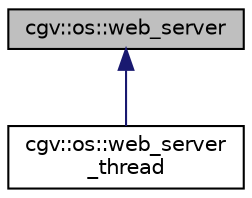 digraph "cgv::os::web_server"
{
  bgcolor="transparent";
  edge [fontname="Helvetica",fontsize="10",labelfontname="Helvetica",labelfontsize="10"];
  node [fontname="Helvetica",fontsize="10",shape=record];
  Node1 [label="cgv::os::web_server",height=0.2,width=0.4,color="black", fillcolor="grey75", style="filled", fontcolor="black"];
  Node1 -> Node2 [dir="back",color="midnightblue",fontsize="10",style="solid",fontname="Helvetica"];
  Node2 [label="cgv::os::web_server\l_thread",height=0.2,width=0.4,color="black",URL="$a00200.html",tooltip="web server interface that runs in its own thread "];
}
